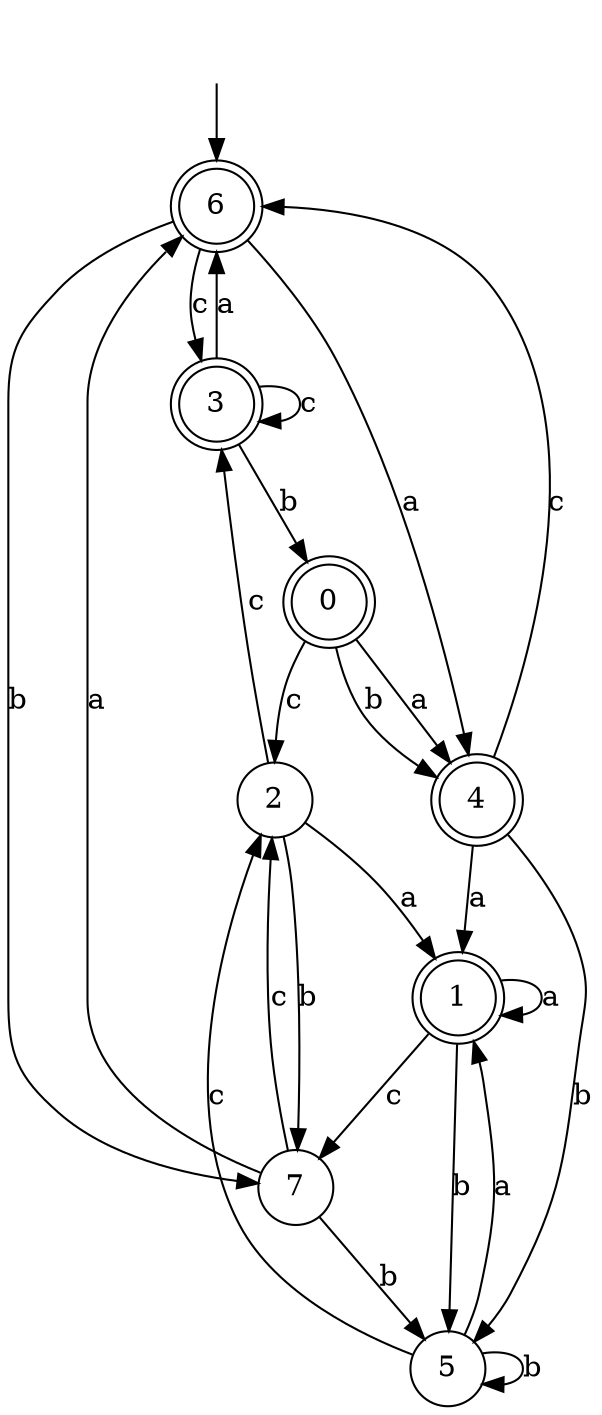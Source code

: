 digraph g {
__start [label=""shape=none]
	6[shape="doublecircle" label="6"]
	0[shape="doublecircle" label="0"]
	1[shape="doublecircle" label="1"]
	2[shape="circle" label="2"]
	3[shape="doublecircle" label="3"]
	4[shape="doublecircle" label="4"]
	5[shape="circle" label="5"]
	7[shape="circle" label="7"]

__start -> 6
	0 -> 4 [label="a"]
	0 -> 4 [label="b"]
	0 -> 2 [label="c"]
	1 -> 1 [label="a"]
	1 -> 5 [label="b"]
	1 -> 7 [label="c"]
	2 -> 1 [label="a"]
	2 -> 7 [label="b"]
	2 -> 3 [label="c"]
	3 -> 6 [label="a"]
	3 -> 0 [label="b"]
	3 -> 3 [label="c"]
	4 -> 1 [label="a"]
	4 -> 5 [label="b"]
	4 -> 6 [label="c"]
	5 -> 1 [label="a"]
	5 -> 5 [label="b"]
	5 -> 2 [label="c"]
	6 -> 4 [label="a"]
	6 -> 7 [label="b"]
	6 -> 3 [label="c"]
	7 -> 6 [label="a"]
	7 -> 5 [label="b"]
	7 -> 2 [label="c"]
}
